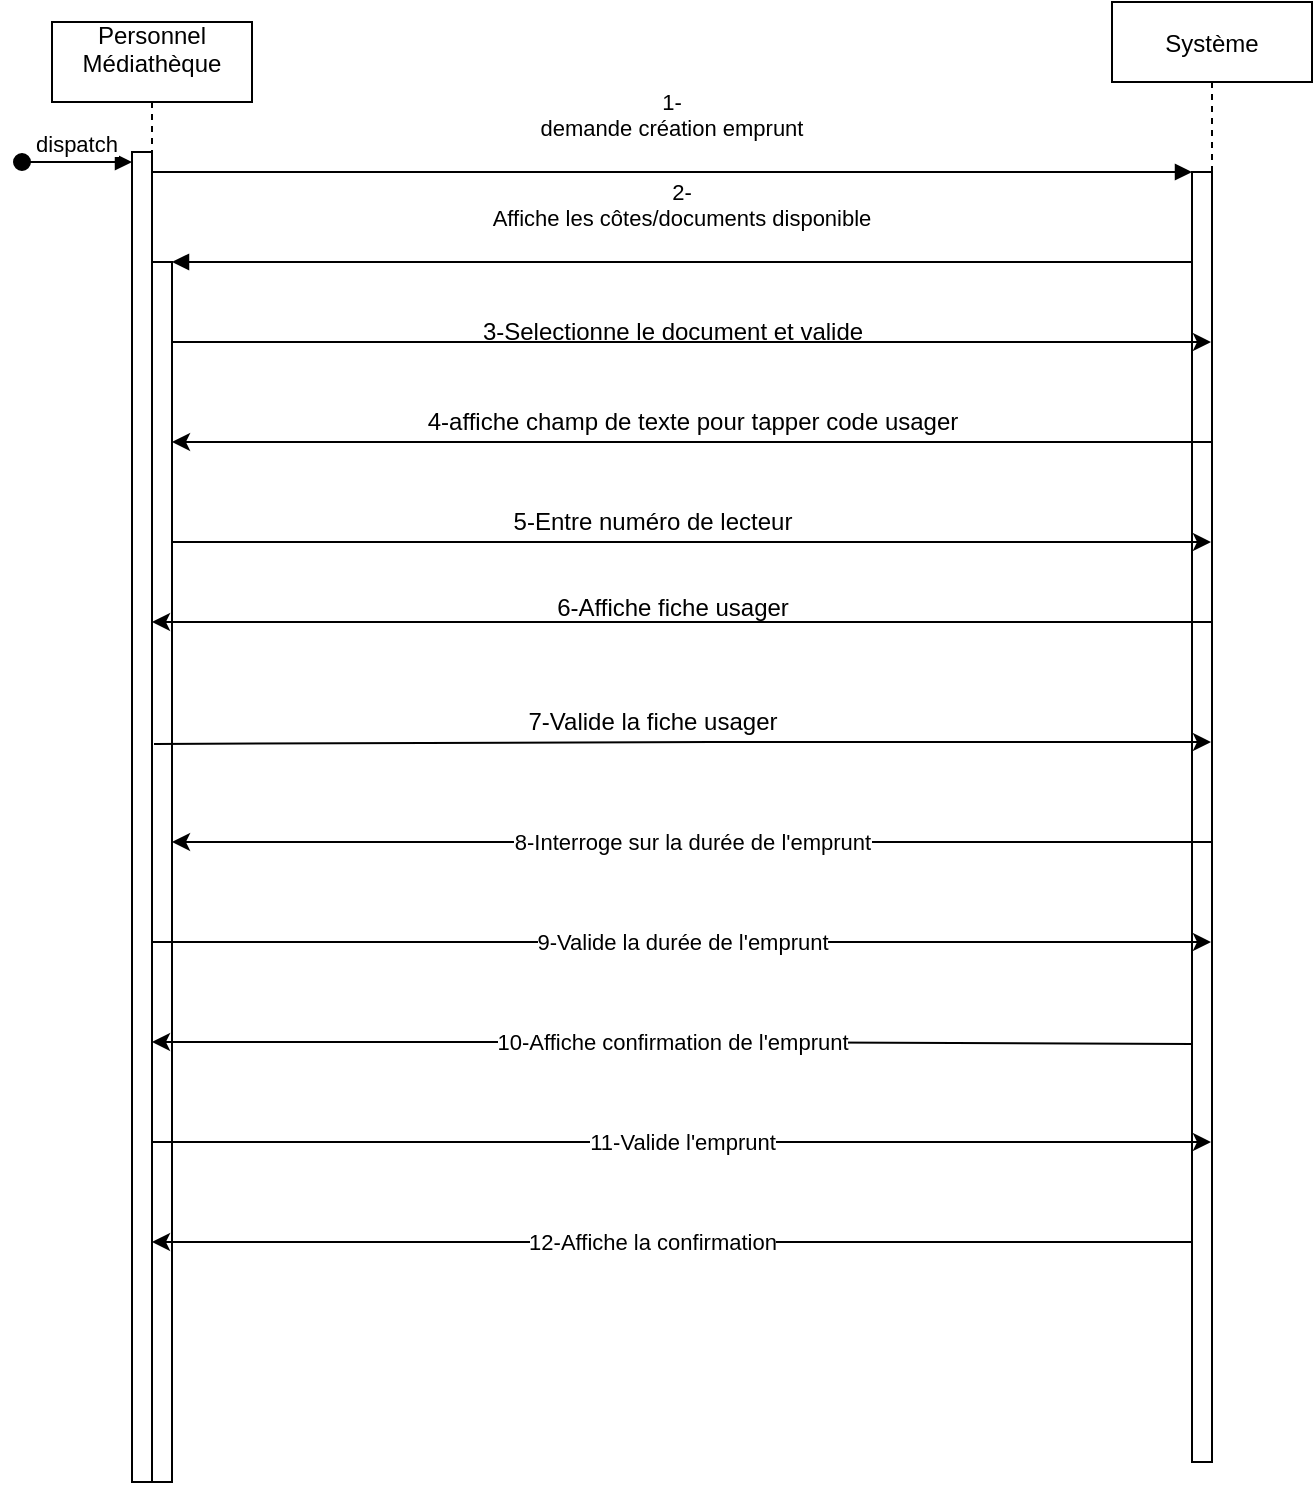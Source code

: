<mxfile version="20.4.1" type="github">
  <diagram id="kgpKYQtTHZ0yAKxKKP6v" name="Page-1">
    <mxGraphModel dx="1038" dy="564" grid="1" gridSize="10" guides="1" tooltips="1" connect="1" arrows="1" fold="1" page="1" pageScale="1" pageWidth="850" pageHeight="1100" math="0" shadow="0">
      <root>
        <mxCell id="0" />
        <mxCell id="1" parent="0" />
        <mxCell id="3nuBFxr9cyL0pnOWT2aG-1" value="Personnel&#xa;Médiathèque&#xa;" style="shape=umlLifeline;perimeter=lifelinePerimeter;container=1;collapsible=0;recursiveResize=0;rounded=0;shadow=0;strokeWidth=1;" parent="1" vertex="1">
          <mxGeometry x="120" y="90" width="100" height="730" as="geometry" />
        </mxCell>
        <mxCell id="3nuBFxr9cyL0pnOWT2aG-2" value="" style="points=[];perimeter=orthogonalPerimeter;rounded=0;shadow=0;strokeWidth=1;" parent="3nuBFxr9cyL0pnOWT2aG-1" vertex="1">
          <mxGeometry x="40" y="65" width="10" height="665" as="geometry" />
        </mxCell>
        <mxCell id="3nuBFxr9cyL0pnOWT2aG-3" value="dispatch" style="verticalAlign=bottom;startArrow=oval;endArrow=block;startSize=8;shadow=0;strokeWidth=1;" parent="3nuBFxr9cyL0pnOWT2aG-1" target="3nuBFxr9cyL0pnOWT2aG-2" edge="1">
          <mxGeometry relative="1" as="geometry">
            <mxPoint x="-15" y="70" as="sourcePoint" />
          </mxGeometry>
        </mxCell>
        <mxCell id="3nuBFxr9cyL0pnOWT2aG-4" value="" style="points=[];perimeter=orthogonalPerimeter;rounded=0;shadow=0;strokeWidth=1;" parent="3nuBFxr9cyL0pnOWT2aG-1" vertex="1">
          <mxGeometry x="50" y="120" width="10" height="610" as="geometry" />
        </mxCell>
        <mxCell id="3nuBFxr9cyL0pnOWT2aG-5" value="Système" style="shape=umlLifeline;perimeter=lifelinePerimeter;container=1;collapsible=0;recursiveResize=0;rounded=0;shadow=0;strokeWidth=1;" parent="1" vertex="1">
          <mxGeometry x="650" y="80" width="100" height="730" as="geometry" />
        </mxCell>
        <mxCell id="3nuBFxr9cyL0pnOWT2aG-6" value="" style="points=[];perimeter=orthogonalPerimeter;rounded=0;shadow=0;strokeWidth=1;" parent="3nuBFxr9cyL0pnOWT2aG-5" vertex="1">
          <mxGeometry x="40" y="85" width="10" height="645" as="geometry" />
        </mxCell>
        <mxCell id="3nuBFxr9cyL0pnOWT2aG-8" value="1-&#xa;demande création emprunt&#xa;" style="verticalAlign=bottom;endArrow=block;entryX=0;entryY=0;shadow=0;strokeWidth=1;" parent="1" source="3nuBFxr9cyL0pnOWT2aG-2" target="3nuBFxr9cyL0pnOWT2aG-6" edge="1">
          <mxGeometry relative="1" as="geometry">
            <mxPoint x="275" y="160" as="sourcePoint" />
          </mxGeometry>
        </mxCell>
        <mxCell id="3nuBFxr9cyL0pnOWT2aG-9" value="2-&#xa;Affiche les côtes/documents disponible&#xa;" style="verticalAlign=bottom;endArrow=block;entryX=1;entryY=0;shadow=0;strokeWidth=1;" parent="1" source="3nuBFxr9cyL0pnOWT2aG-6" target="3nuBFxr9cyL0pnOWT2aG-4" edge="1">
          <mxGeometry relative="1" as="geometry">
            <mxPoint x="240" y="200" as="sourcePoint" />
          </mxGeometry>
        </mxCell>
        <mxCell id="Us5oa_--mlsZzA7BwqFK-1" value="" style="endArrow=classic;html=1;rounded=0;" parent="1" target="3nuBFxr9cyL0pnOWT2aG-5" edge="1">
          <mxGeometry width="50" height="50" relative="1" as="geometry">
            <mxPoint x="180" y="250" as="sourcePoint" />
            <mxPoint x="420" y="400" as="targetPoint" />
            <Array as="points">
              <mxPoint x="390" y="250" />
            </Array>
          </mxGeometry>
        </mxCell>
        <mxCell id="Us5oa_--mlsZzA7BwqFK-2" value="&lt;div&gt;3-Selectionne le document et valide&lt;/div&gt;" style="text;html=1;align=center;verticalAlign=middle;resizable=0;points=[];autosize=1;strokeColor=none;fillColor=none;" parent="1" vertex="1">
          <mxGeometry x="325" y="230" width="210" height="30" as="geometry" />
        </mxCell>
        <mxCell id="Us5oa_--mlsZzA7BwqFK-3" value="" style="endArrow=classic;html=1;rounded=0;" parent="1" source="3nuBFxr9cyL0pnOWT2aG-5" target="3nuBFxr9cyL0pnOWT2aG-4" edge="1">
          <mxGeometry width="50" height="50" relative="1" as="geometry">
            <mxPoint x="370" y="450" as="sourcePoint" />
            <mxPoint x="420" y="400" as="targetPoint" />
            <Array as="points">
              <mxPoint x="410" y="300" />
            </Array>
          </mxGeometry>
        </mxCell>
        <mxCell id="Us5oa_--mlsZzA7BwqFK-4" value="4-affiche champ de texte pour tapper code usager" style="text;html=1;align=center;verticalAlign=middle;resizable=0;points=[];autosize=1;strokeColor=none;fillColor=none;" parent="1" vertex="1">
          <mxGeometry x="295" y="275" width="290" height="30" as="geometry" />
        </mxCell>
        <mxCell id="Us5oa_--mlsZzA7BwqFK-5" value="" style="endArrow=classic;html=1;rounded=0;" parent="1" source="3nuBFxr9cyL0pnOWT2aG-4" target="3nuBFxr9cyL0pnOWT2aG-5" edge="1">
          <mxGeometry width="50" height="50" relative="1" as="geometry">
            <mxPoint x="370" y="450" as="sourcePoint" />
            <mxPoint x="420" y="400" as="targetPoint" />
            <Array as="points">
              <mxPoint x="350" y="350" />
            </Array>
          </mxGeometry>
        </mxCell>
        <mxCell id="Us5oa_--mlsZzA7BwqFK-6" value="5-Entre numéro de lecteur " style="text;html=1;align=center;verticalAlign=middle;resizable=0;points=[];autosize=1;strokeColor=none;fillColor=none;" parent="1" vertex="1">
          <mxGeometry x="340" y="325" width="160" height="30" as="geometry" />
        </mxCell>
        <mxCell id="SDmLGri-ekM5rLtmdUEE-1" value="" style="endArrow=classic;html=1;rounded=0;" edge="1" parent="1" source="3nuBFxr9cyL0pnOWT2aG-5" target="3nuBFxr9cyL0pnOWT2aG-1">
          <mxGeometry width="50" height="50" relative="1" as="geometry">
            <mxPoint x="400" y="390" as="sourcePoint" />
            <mxPoint x="450" y="340" as="targetPoint" />
            <Array as="points">
              <mxPoint x="390" y="390" />
            </Array>
          </mxGeometry>
        </mxCell>
        <mxCell id="SDmLGri-ekM5rLtmdUEE-2" value="&lt;div&gt;6-Affiche fiche usager&lt;/div&gt;&lt;div&gt;&lt;br&gt;&lt;/div&gt;" style="text;html=1;align=center;verticalAlign=middle;resizable=0;points=[];autosize=1;strokeColor=none;fillColor=none;" vertex="1" parent="1">
          <mxGeometry x="360" y="370" width="140" height="40" as="geometry" />
        </mxCell>
        <mxCell id="SDmLGri-ekM5rLtmdUEE-7" value="7-Valide la fiche usager" style="text;html=1;align=center;verticalAlign=middle;resizable=0;points=[];autosize=1;strokeColor=none;fillColor=none;" vertex="1" parent="1">
          <mxGeometry x="350" y="425" width="140" height="30" as="geometry" />
        </mxCell>
        <mxCell id="SDmLGri-ekM5rLtmdUEE-11" value="" style="endArrow=classic;html=1;rounded=0;" edge="1" parent="1" source="3nuBFxr9cyL0pnOWT2aG-5" target="3nuBFxr9cyL0pnOWT2aG-4">
          <mxGeometry relative="1" as="geometry">
            <mxPoint x="370" y="500" as="sourcePoint" />
            <mxPoint x="230" y="500" as="targetPoint" />
            <Array as="points">
              <mxPoint x="340" y="500" />
            </Array>
          </mxGeometry>
        </mxCell>
        <mxCell id="SDmLGri-ekM5rLtmdUEE-12" value="8-Interroge sur la durée de l&#39;emprunt" style="edgeLabel;resizable=0;html=1;align=center;verticalAlign=middle;" connectable="0" vertex="1" parent="SDmLGri-ekM5rLtmdUEE-11">
          <mxGeometry relative="1" as="geometry" />
        </mxCell>
        <mxCell id="SDmLGri-ekM5rLtmdUEE-13" value="" style="endArrow=classic;html=1;rounded=0;exitX=0.1;exitY=0.395;exitDx=0;exitDy=0;exitPerimeter=0;" edge="1" parent="1" source="3nuBFxr9cyL0pnOWT2aG-4" target="3nuBFxr9cyL0pnOWT2aG-5">
          <mxGeometry width="50" height="50" relative="1" as="geometry">
            <mxPoint x="400" y="390" as="sourcePoint" />
            <mxPoint x="450" y="340" as="targetPoint" />
            <Array as="points">
              <mxPoint x="450" y="450" />
            </Array>
          </mxGeometry>
        </mxCell>
        <mxCell id="SDmLGri-ekM5rLtmdUEE-16" value="" style="endArrow=classic;html=1;rounded=0;" edge="1" parent="1" source="3nuBFxr9cyL0pnOWT2aG-1" target="3nuBFxr9cyL0pnOWT2aG-5">
          <mxGeometry relative="1" as="geometry">
            <mxPoint x="380" y="560" as="sourcePoint" />
            <mxPoint x="480" y="560" as="targetPoint" />
            <Array as="points">
              <mxPoint x="310" y="550" />
            </Array>
          </mxGeometry>
        </mxCell>
        <mxCell id="SDmLGri-ekM5rLtmdUEE-17" value="9-Valide la durée de l&#39;emprunt" style="edgeLabel;resizable=0;html=1;align=center;verticalAlign=middle;" connectable="0" vertex="1" parent="SDmLGri-ekM5rLtmdUEE-16">
          <mxGeometry relative="1" as="geometry" />
        </mxCell>
        <mxCell id="SDmLGri-ekM5rLtmdUEE-18" value="" style="endArrow=classic;html=1;rounded=0;exitX=0;exitY=0.676;exitDx=0;exitDy=0;exitPerimeter=0;" edge="1" parent="1" source="3nuBFxr9cyL0pnOWT2aG-6" target="3nuBFxr9cyL0pnOWT2aG-1">
          <mxGeometry relative="1" as="geometry">
            <mxPoint x="360" y="610" as="sourcePoint" />
            <mxPoint x="460" y="610" as="targetPoint" />
            <Array as="points">
              <mxPoint x="430" y="600" />
            </Array>
          </mxGeometry>
        </mxCell>
        <mxCell id="SDmLGri-ekM5rLtmdUEE-19" value="10-Affiche confirmation de l&#39;emprunt" style="edgeLabel;resizable=0;html=1;align=center;verticalAlign=middle;" connectable="0" vertex="1" parent="SDmLGri-ekM5rLtmdUEE-18">
          <mxGeometry relative="1" as="geometry" />
        </mxCell>
        <mxCell id="SDmLGri-ekM5rLtmdUEE-20" value="" style="endArrow=classic;html=1;rounded=0;" edge="1" parent="1" source="3nuBFxr9cyL0pnOWT2aG-1" target="3nuBFxr9cyL0pnOWT2aG-5">
          <mxGeometry relative="1" as="geometry">
            <mxPoint x="290" y="650" as="sourcePoint" />
            <mxPoint x="600" y="640" as="targetPoint" />
            <Array as="points">
              <mxPoint x="410" y="650" />
            </Array>
          </mxGeometry>
        </mxCell>
        <mxCell id="SDmLGri-ekM5rLtmdUEE-21" value="11-Valide l&#39;emprunt " style="edgeLabel;resizable=0;html=1;align=center;verticalAlign=middle;" connectable="0" vertex="1" parent="SDmLGri-ekM5rLtmdUEE-20">
          <mxGeometry relative="1" as="geometry" />
        </mxCell>
        <mxCell id="SDmLGri-ekM5rLtmdUEE-22" value="" style="endArrow=classic;html=1;rounded=0;" edge="1" parent="1" source="3nuBFxr9cyL0pnOWT2aG-6" target="3nuBFxr9cyL0pnOWT2aG-1">
          <mxGeometry relative="1" as="geometry">
            <mxPoint x="690" y="690" as="sourcePoint" />
            <mxPoint x="470" y="690" as="targetPoint" />
            <Array as="points">
              <mxPoint x="510" y="700" />
            </Array>
          </mxGeometry>
        </mxCell>
        <mxCell id="SDmLGri-ekM5rLtmdUEE-23" value="12-Affiche la confirmation" style="edgeLabel;resizable=0;html=1;align=center;verticalAlign=middle;" connectable="0" vertex="1" parent="SDmLGri-ekM5rLtmdUEE-22">
          <mxGeometry relative="1" as="geometry">
            <mxPoint x="-10" as="offset" />
          </mxGeometry>
        </mxCell>
      </root>
    </mxGraphModel>
  </diagram>
</mxfile>
